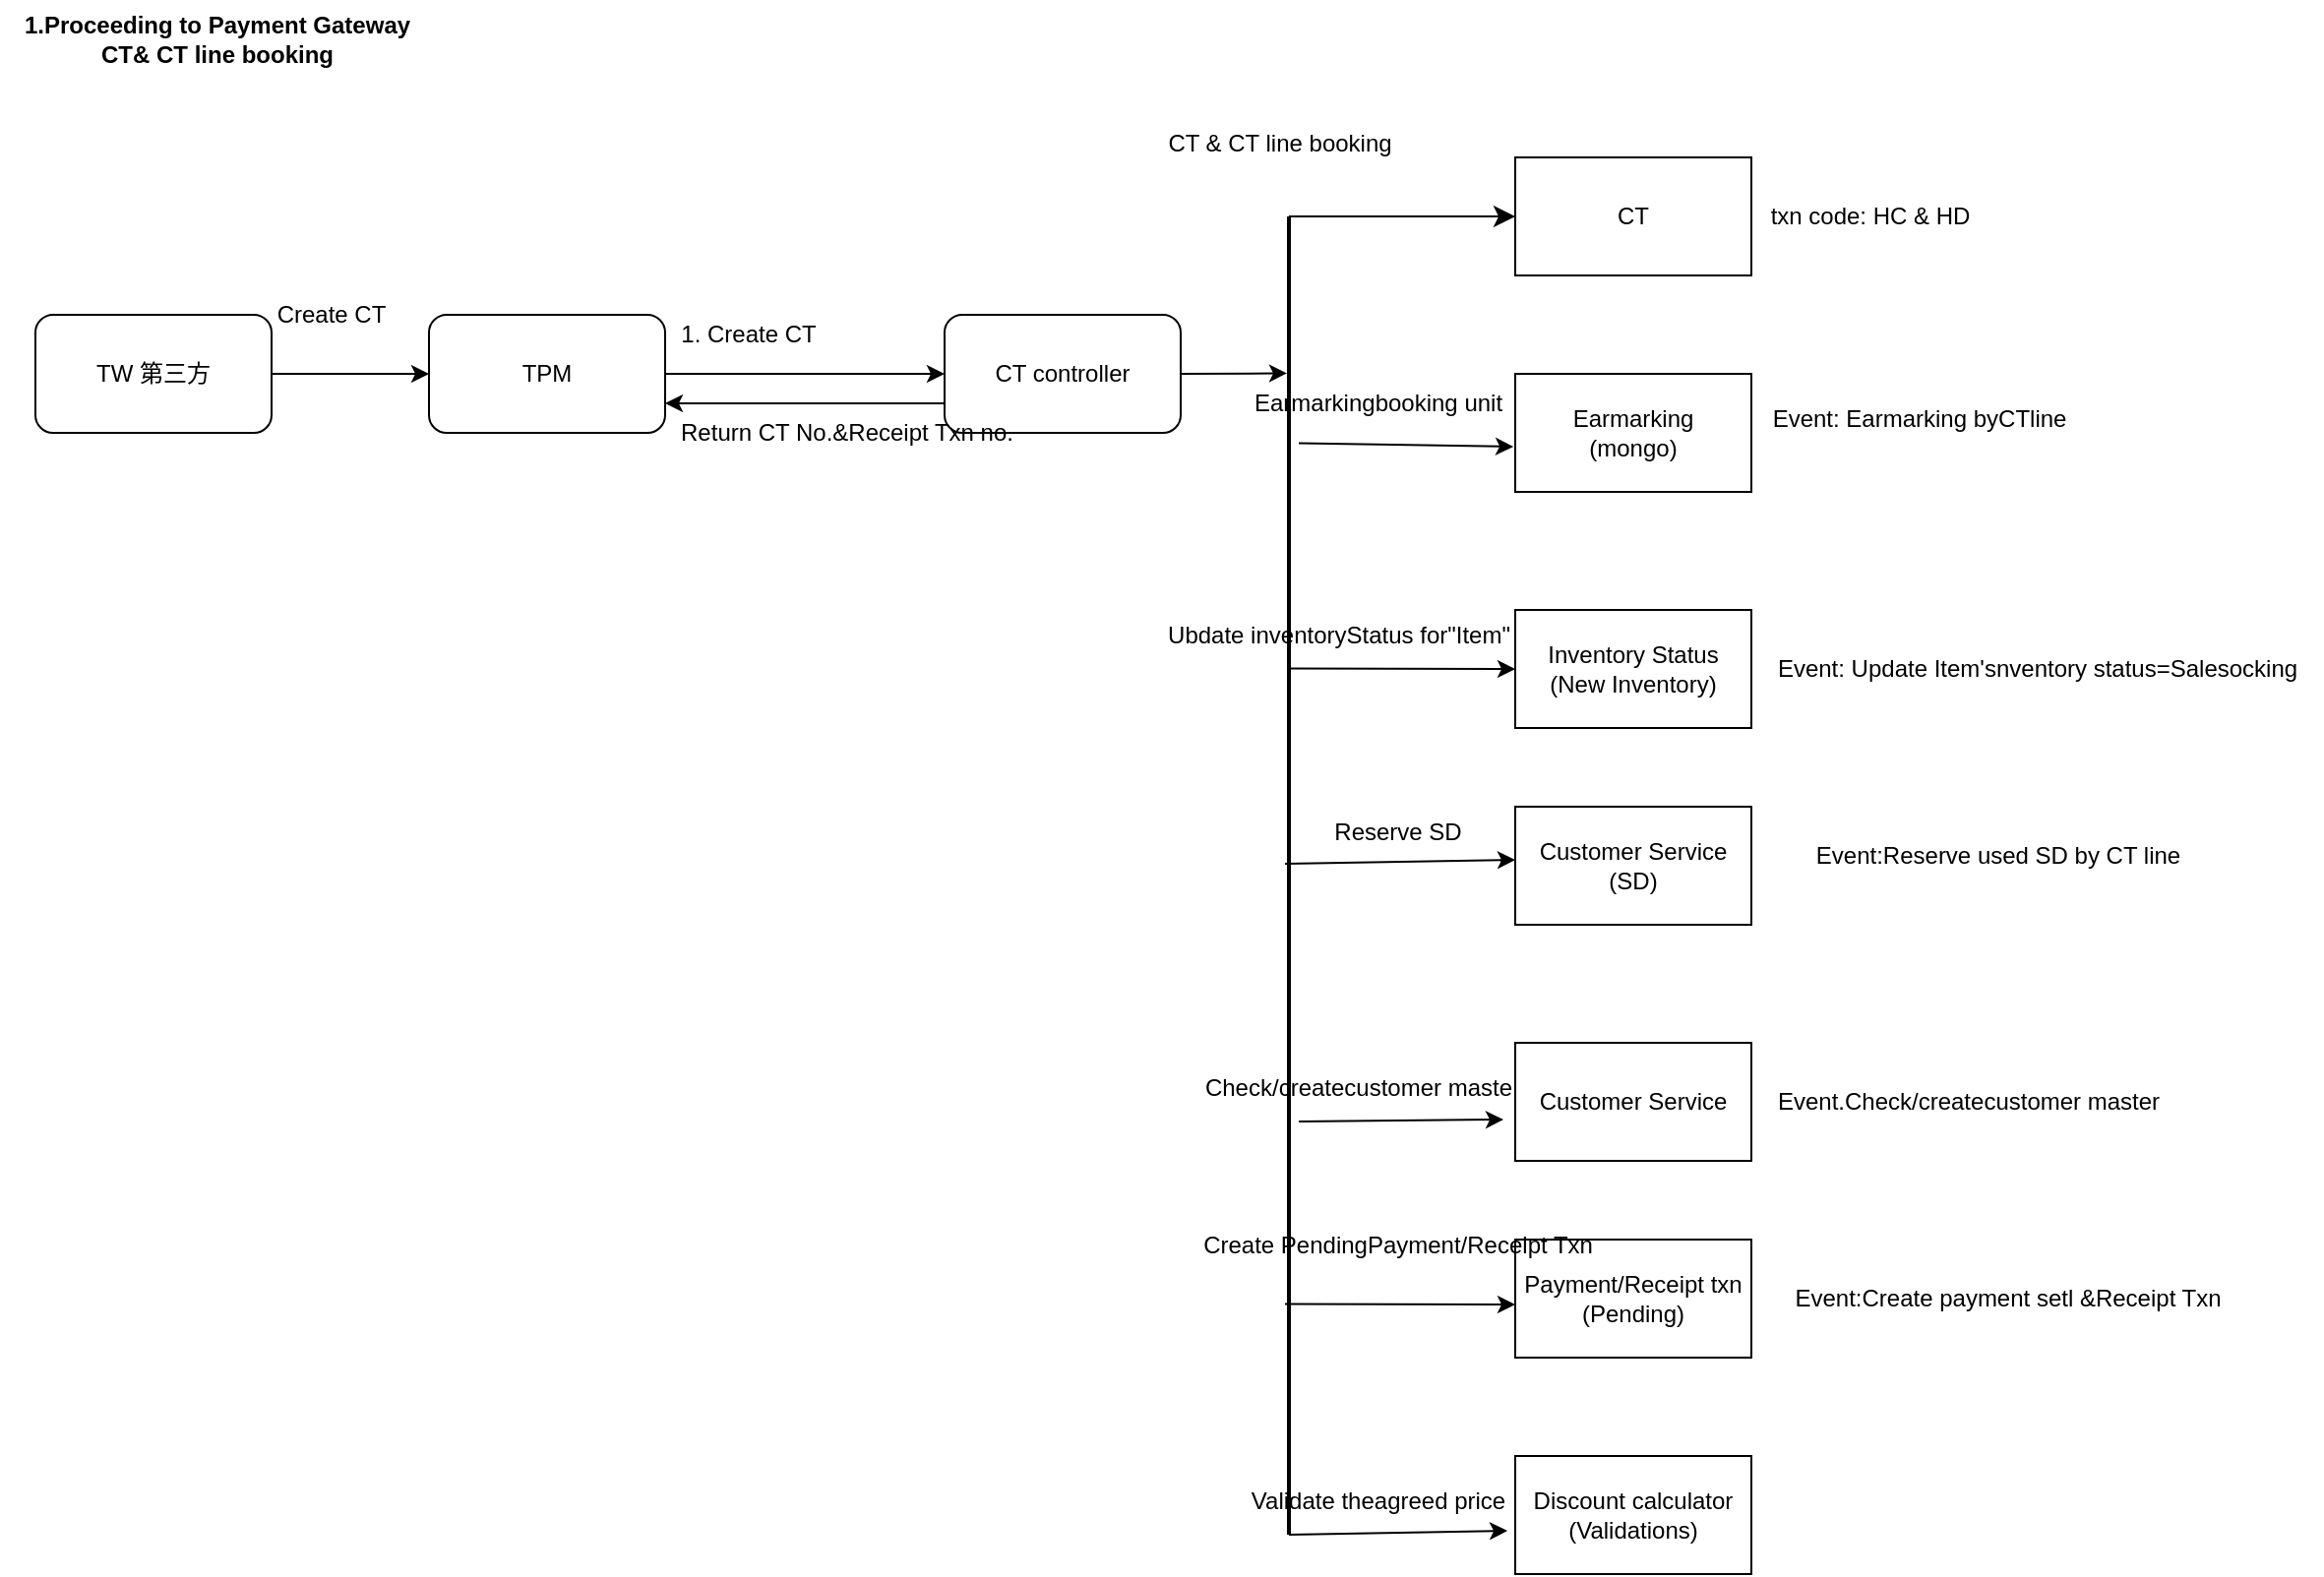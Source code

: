 <mxfile version="22.1.2" type="github">
  <diagram name="Page-1" id="52a04d89-c75d-2922-d76d-85b35f80e030">
    <mxGraphModel dx="1674" dy="806" grid="1" gridSize="10" guides="1" tooltips="1" connect="1" arrows="1" fold="1" page="1" pageScale="1" pageWidth="1100" pageHeight="850" background="none" math="0" shadow="0">
      <root>
        <mxCell id="0" />
        <mxCell id="1" parent="0" />
        <mxCell id="lJfVH2PcpbwFIw8i-7xQ-3" value="" style="edgeStyle=orthogonalEdgeStyle;rounded=0;orthogonalLoop=1;jettySize=auto;html=1;" edge="1" parent="1" source="lJfVH2PcpbwFIw8i-7xQ-1" target="lJfVH2PcpbwFIw8i-7xQ-2">
          <mxGeometry relative="1" as="geometry" />
        </mxCell>
        <mxCell id="lJfVH2PcpbwFIw8i-7xQ-1" value="TW 第三方" style="rounded=1;whiteSpace=wrap;html=1;" vertex="1" parent="1">
          <mxGeometry x="28" y="173" width="120" height="60" as="geometry" />
        </mxCell>
        <mxCell id="lJfVH2PcpbwFIw8i-7xQ-5" value="" style="edgeStyle=orthogonalEdgeStyle;rounded=0;orthogonalLoop=1;jettySize=auto;html=1;" edge="1" parent="1" source="lJfVH2PcpbwFIw8i-7xQ-2" target="lJfVH2PcpbwFIw8i-7xQ-4">
          <mxGeometry relative="1" as="geometry" />
        </mxCell>
        <mxCell id="lJfVH2PcpbwFIw8i-7xQ-2" value="TPM" style="rounded=1;whiteSpace=wrap;html=1;" vertex="1" parent="1">
          <mxGeometry x="228" y="173" width="120" height="60" as="geometry" />
        </mxCell>
        <mxCell id="lJfVH2PcpbwFIw8i-7xQ-4" value="CT controller" style="rounded=1;whiteSpace=wrap;html=1;" vertex="1" parent="1">
          <mxGeometry x="490" y="173" width="120" height="60" as="geometry" />
        </mxCell>
        <mxCell id="lJfVH2PcpbwFIw8i-7xQ-6" value="CT" style="rounded=0;whiteSpace=wrap;html=1;" vertex="1" parent="1">
          <mxGeometry x="780" y="93" width="120" height="60" as="geometry" />
        </mxCell>
        <mxCell id="lJfVH2PcpbwFIw8i-7xQ-7" value="Earmarking&lt;br&gt;(mongo)" style="rounded=0;whiteSpace=wrap;html=1;" vertex="1" parent="1">
          <mxGeometry x="780" y="203" width="120" height="60" as="geometry" />
        </mxCell>
        <mxCell id="lJfVH2PcpbwFIw8i-7xQ-10" value="" style="line;strokeWidth=2;direction=south;html=1;" vertex="1" parent="1">
          <mxGeometry x="660" y="123" width="10" height="670" as="geometry" />
        </mxCell>
        <mxCell id="lJfVH2PcpbwFIw8i-7xQ-12" value="" style="edgeStyle=segmentEdgeStyle;endArrow=classic;html=1;curved=0;rounded=0;endSize=8;startSize=8;entryX=0;entryY=0.5;entryDx=0;entryDy=0;exitX=0;exitY=0.5;exitDx=0;exitDy=0;exitPerimeter=0;" edge="1" parent="1" source="lJfVH2PcpbwFIw8i-7xQ-10" target="lJfVH2PcpbwFIw8i-7xQ-6">
          <mxGeometry width="50" height="50" relative="1" as="geometry">
            <mxPoint x="665" y="102.289" as="sourcePoint" />
            <mxPoint x="665" y="52.289" as="targetPoint" />
          </mxGeometry>
        </mxCell>
        <mxCell id="lJfVH2PcpbwFIw8i-7xQ-13" value="Inventory Status&lt;br&gt;(New Inventory)" style="rounded=0;whiteSpace=wrap;html=1;" vertex="1" parent="1">
          <mxGeometry x="780" y="323" width="120" height="60" as="geometry" />
        </mxCell>
        <mxCell id="lJfVH2PcpbwFIw8i-7xQ-14" value="Customer Service&lt;br&gt;(SD)" style="rounded=0;whiteSpace=wrap;html=1;" vertex="1" parent="1">
          <mxGeometry x="780" y="423" width="120" height="60" as="geometry" />
        </mxCell>
        <mxCell id="lJfVH2PcpbwFIw8i-7xQ-15" value="Customer Service" style="rounded=0;whiteSpace=wrap;html=1;" vertex="1" parent="1">
          <mxGeometry x="780" y="543" width="120" height="60" as="geometry" />
        </mxCell>
        <mxCell id="lJfVH2PcpbwFIw8i-7xQ-16" value="Payment/Receipt txn&lt;br&gt;(Pending)" style="rounded=0;whiteSpace=wrap;html=1;" vertex="1" parent="1">
          <mxGeometry x="780" y="643" width="120" height="60" as="geometry" />
        </mxCell>
        <mxCell id="lJfVH2PcpbwFIw8i-7xQ-17" value="Discount calculator&lt;br&gt;(Validations)" style="rounded=0;whiteSpace=wrap;html=1;" vertex="1" parent="1">
          <mxGeometry x="780" y="753" width="120" height="60" as="geometry" />
        </mxCell>
        <mxCell id="lJfVH2PcpbwFIw8i-7xQ-18" value="" style="endArrow=classic;html=1;rounded=0;exitX=1;exitY=0.5;exitDx=0;exitDy=0;entryX=0.119;entryY=0.6;entryDx=0;entryDy=0;entryPerimeter=0;" edge="1" parent="1" source="lJfVH2PcpbwFIw8i-7xQ-4" target="lJfVH2PcpbwFIw8i-7xQ-10">
          <mxGeometry width="50" height="50" relative="1" as="geometry">
            <mxPoint x="630" y="213" as="sourcePoint" />
            <mxPoint x="680" y="163" as="targetPoint" />
          </mxGeometry>
        </mxCell>
        <mxCell id="lJfVH2PcpbwFIw8i-7xQ-19" value="" style="endArrow=classic;html=1;rounded=0;exitX=0.343;exitY=0.6;exitDx=0;exitDy=0;exitPerimeter=0;" edge="1" parent="1" source="lJfVH2PcpbwFIw8i-7xQ-10">
          <mxGeometry width="50" height="50" relative="1" as="geometry">
            <mxPoint x="730" y="403" as="sourcePoint" />
            <mxPoint x="780" y="353" as="targetPoint" />
          </mxGeometry>
        </mxCell>
        <mxCell id="lJfVH2PcpbwFIw8i-7xQ-20" value="" style="endArrow=classic;html=1;rounded=0;entryX=-0.008;entryY=0.617;entryDx=0;entryDy=0;entryPerimeter=0;exitX=0.172;exitY=0;exitDx=0;exitDy=0;exitPerimeter=0;" edge="1" parent="1" source="lJfVH2PcpbwFIw8i-7xQ-10" target="lJfVH2PcpbwFIw8i-7xQ-7">
          <mxGeometry width="50" height="50" relative="1" as="geometry">
            <mxPoint x="670" y="243" as="sourcePoint" />
            <mxPoint x="710" y="193" as="targetPoint" />
          </mxGeometry>
        </mxCell>
        <mxCell id="lJfVH2PcpbwFIw8i-7xQ-21" value="" style="endArrow=classic;html=1;rounded=0;exitX=0.491;exitY=0.7;exitDx=0;exitDy=0;exitPerimeter=0;" edge="1" parent="1" source="lJfVH2PcpbwFIw8i-7xQ-10">
          <mxGeometry width="50" height="50" relative="1" as="geometry">
            <mxPoint x="666" y="468.4" as="sourcePoint" />
            <mxPoint x="780" y="450" as="targetPoint" />
          </mxGeometry>
        </mxCell>
        <mxCell id="lJfVH2PcpbwFIw8i-7xQ-22" value="" style="endArrow=classic;html=1;rounded=0;entryX=-0.05;entryY=0.65;entryDx=0;entryDy=0;entryPerimeter=0;" edge="1" parent="1" target="lJfVH2PcpbwFIw8i-7xQ-15">
          <mxGeometry width="50" height="50" relative="1" as="geometry">
            <mxPoint x="670" y="583" as="sourcePoint" />
            <mxPoint x="720" y="533" as="targetPoint" />
          </mxGeometry>
        </mxCell>
        <mxCell id="lJfVH2PcpbwFIw8i-7xQ-23" value="" style="endArrow=classic;html=1;rounded=0;exitX=0.825;exitY=0.7;exitDx=0;exitDy=0;exitPerimeter=0;" edge="1" parent="1" source="lJfVH2PcpbwFIw8i-7xQ-10">
          <mxGeometry width="50" height="50" relative="1" as="geometry">
            <mxPoint x="670" y="681" as="sourcePoint" />
            <mxPoint x="780" y="676" as="targetPoint" />
          </mxGeometry>
        </mxCell>
        <mxCell id="lJfVH2PcpbwFIw8i-7xQ-24" value="" style="endArrow=classic;html=1;rounded=0;exitX=1;exitY=0.5;exitDx=0;exitDy=0;exitPerimeter=0;entryX=-0.033;entryY=0.633;entryDx=0;entryDy=0;entryPerimeter=0;" edge="1" parent="1" source="lJfVH2PcpbwFIw8i-7xQ-10" target="lJfVH2PcpbwFIw8i-7xQ-17">
          <mxGeometry width="50" height="50" relative="1" as="geometry">
            <mxPoint x="730" y="813" as="sourcePoint" />
            <mxPoint x="780" y="763" as="targetPoint" />
          </mxGeometry>
        </mxCell>
        <mxCell id="lJfVH2PcpbwFIw8i-7xQ-25" value="CT &amp;amp; CT line booking" style="text;html=1;align=center;verticalAlign=middle;resizable=0;points=[];autosize=1;strokeColor=none;fillColor=none;" vertex="1" parent="1">
          <mxGeometry x="590" y="71" width="140" height="30" as="geometry" />
        </mxCell>
        <mxCell id="lJfVH2PcpbwFIw8i-7xQ-26" value="txn code: HC &amp;amp; HD" style="text;html=1;align=center;verticalAlign=middle;resizable=0;points=[];autosize=1;strokeColor=none;fillColor=none;" vertex="1" parent="1">
          <mxGeometry x="900" y="108" width="120" height="30" as="geometry" />
        </mxCell>
        <mxCell id="lJfVH2PcpbwFIw8i-7xQ-27" value="Event: Earmarking byCTline" style="text;html=1;align=center;verticalAlign=middle;resizable=0;points=[];autosize=1;strokeColor=none;fillColor=none;" vertex="1" parent="1">
          <mxGeometry x="900" y="211" width="170" height="30" as="geometry" />
        </mxCell>
        <mxCell id="lJfVH2PcpbwFIw8i-7xQ-29" value="Ubdate inventoryStatus for&quot;Item&quot;" style="text;html=1;align=center;verticalAlign=middle;resizable=0;points=[];autosize=1;strokeColor=none;fillColor=none;" vertex="1" parent="1">
          <mxGeometry x="590" y="321" width="200" height="30" as="geometry" />
        </mxCell>
        <mxCell id="lJfVH2PcpbwFIw8i-7xQ-30" value="Earmarkingbooking unit" style="text;html=1;align=center;verticalAlign=middle;resizable=0;points=[];autosize=1;strokeColor=none;fillColor=none;" vertex="1" parent="1">
          <mxGeometry x="635" y="203" width="150" height="30" as="geometry" />
        </mxCell>
        <mxCell id="lJfVH2PcpbwFIw8i-7xQ-31" value="Reserve SD" style="text;html=1;align=center;verticalAlign=middle;resizable=0;points=[];autosize=1;strokeColor=none;fillColor=none;" vertex="1" parent="1">
          <mxGeometry x="675" y="421" width="90" height="30" as="geometry" />
        </mxCell>
        <mxCell id="lJfVH2PcpbwFIw8i-7xQ-32" value="Check/createcustomer maste" style="text;html=1;align=center;verticalAlign=middle;resizable=0;points=[];autosize=1;strokeColor=none;fillColor=none;" vertex="1" parent="1">
          <mxGeometry x="610" y="551" width="180" height="30" as="geometry" />
        </mxCell>
        <mxCell id="lJfVH2PcpbwFIw8i-7xQ-33" value="Create PendingPayment/Receipt Txn" style="text;html=1;align=center;verticalAlign=middle;resizable=0;points=[];autosize=1;strokeColor=none;fillColor=none;" vertex="1" parent="1">
          <mxGeometry x="610" y="631" width="220" height="30" as="geometry" />
        </mxCell>
        <mxCell id="lJfVH2PcpbwFIw8i-7xQ-34" value="Validate theagreed price" style="text;html=1;align=center;verticalAlign=middle;resizable=0;points=[];autosize=1;strokeColor=none;fillColor=none;" vertex="1" parent="1">
          <mxGeometry x="635" y="761" width="150" height="30" as="geometry" />
        </mxCell>
        <mxCell id="lJfVH2PcpbwFIw8i-7xQ-35" value="Event: Update Item&#39;snventory status=Salesocking" style="text;html=1;align=center;verticalAlign=middle;resizable=0;points=[];autosize=1;strokeColor=none;fillColor=none;" vertex="1" parent="1">
          <mxGeometry x="900" y="338" width="290" height="30" as="geometry" />
        </mxCell>
        <mxCell id="lJfVH2PcpbwFIw8i-7xQ-36" value="Event:Reserve used SD by CT line" style="text;html=1;align=center;verticalAlign=middle;resizable=0;points=[];autosize=1;strokeColor=none;fillColor=none;" vertex="1" parent="1">
          <mxGeometry x="920" y="433" width="210" height="30" as="geometry" />
        </mxCell>
        <mxCell id="lJfVH2PcpbwFIw8i-7xQ-37" value="Event.Check/createcustomer master" style="text;html=1;align=center;verticalAlign=middle;resizable=0;points=[];autosize=1;strokeColor=none;fillColor=none;" vertex="1" parent="1">
          <mxGeometry x="900" y="558" width="220" height="30" as="geometry" />
        </mxCell>
        <mxCell id="lJfVH2PcpbwFIw8i-7xQ-38" value="Event:Create payment setl &amp;amp;Receipt Txn" style="text;html=1;align=center;verticalAlign=middle;resizable=0;points=[];autosize=1;strokeColor=none;fillColor=none;" vertex="1" parent="1">
          <mxGeometry x="910" y="658" width="240" height="30" as="geometry" />
        </mxCell>
        <mxCell id="lJfVH2PcpbwFIw8i-7xQ-39" value="Create CT" style="text;html=1;align=center;verticalAlign=middle;resizable=0;points=[];autosize=1;strokeColor=none;fillColor=none;" vertex="1" parent="1">
          <mxGeometry x="138" y="158" width="80" height="30" as="geometry" />
        </mxCell>
        <mxCell id="lJfVH2PcpbwFIw8i-7xQ-40" value="&lt;div&gt;&lt;b&gt;1.Proceeding to Payment Gateway&lt;/b&gt;&lt;/div&gt;&lt;div&gt;&lt;b&gt;CT&amp;amp; CT line booking&lt;/b&gt;&lt;/div&gt;" style="text;html=1;align=center;verticalAlign=middle;resizable=0;points=[];autosize=1;strokeColor=none;fillColor=none;" vertex="1" parent="1">
          <mxGeometry x="10" y="13" width="220" height="40" as="geometry" />
        </mxCell>
        <mxCell id="lJfVH2PcpbwFIw8i-7xQ-42" value="" style="endArrow=classic;html=1;rounded=0;exitX=0;exitY=0.75;exitDx=0;exitDy=0;entryX=1;entryY=0.75;entryDx=0;entryDy=0;" edge="1" parent="1" source="lJfVH2PcpbwFIw8i-7xQ-4" target="lJfVH2PcpbwFIw8i-7xQ-2">
          <mxGeometry width="50" height="50" relative="1" as="geometry">
            <mxPoint x="350" y="330" as="sourcePoint" />
            <mxPoint x="400" y="280" as="targetPoint" />
          </mxGeometry>
        </mxCell>
        <mxCell id="lJfVH2PcpbwFIw8i-7xQ-44" value="Return CT No.&amp;amp;Receipt Txn no." style="text;html=1;align=center;verticalAlign=middle;resizable=0;points=[];autosize=1;strokeColor=none;fillColor=none;" vertex="1" parent="1">
          <mxGeometry x="345" y="218" width="190" height="30" as="geometry" />
        </mxCell>
        <mxCell id="lJfVH2PcpbwFIw8i-7xQ-45" value="1. Create CT" style="text;html=1;align=center;verticalAlign=middle;resizable=0;points=[];autosize=1;strokeColor=none;fillColor=none;" vertex="1" parent="1">
          <mxGeometry x="345" y="168" width="90" height="30" as="geometry" />
        </mxCell>
      </root>
    </mxGraphModel>
  </diagram>
</mxfile>
